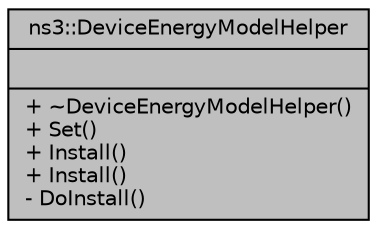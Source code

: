 digraph "ns3::DeviceEnergyModelHelper"
{
  edge [fontname="Helvetica",fontsize="10",labelfontname="Helvetica",labelfontsize="10"];
  node [fontname="Helvetica",fontsize="10",shape=record];
  Node1 [label="{ns3::DeviceEnergyModelHelper\n||+ ~DeviceEnergyModelHelper()\l+ Set()\l+ Install()\l+ Install()\l- DoInstall()\l}",height=0.2,width=0.4,color="black", fillcolor="grey75", style="filled", fontcolor="black"];
}

